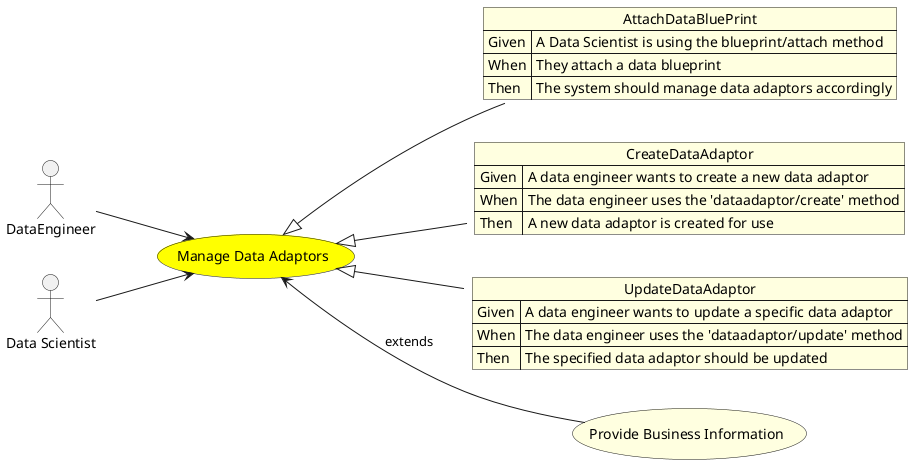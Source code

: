 @startuml


left to right direction

usecase "Manage Data Adaptors" as ManageDataAdaptors #yellow

Actor "DataEngineer" as DataEngineer

DataEngineer --> ManageDataAdaptors

Actor "Data Scientist" as DataScientist

DataScientist --> ManageDataAdaptors



json AttachDataBluePrint #lightyellow {
    "Given": "A Data Scientist is using the blueprint/attach method",
    "When": "They attach a data blueprint",
    "Then": "The system should manage data adaptors accordingly"
}

ManageDataAdaptors <|-- AttachDataBluePrint

json CreateDataAdaptor #lightyellow {
    "Given": "A data engineer wants to create a new data adaptor",
    "When": "The data engineer uses the &#39;dataadaptor/create&#39; method",
    "Then": "A new data adaptor is created for use"
}

ManageDataAdaptors <|-- CreateDataAdaptor

json UpdateDataAdaptor #lightyellow {
    "Given": "A data engineer wants to update a specific data adaptor",
    "When": "The data engineer uses the &#39;dataadaptor/update&#39; method",
    "Then": "The specified data adaptor should be updated"
}

ManageDataAdaptors <|-- UpdateDataAdaptor



usecase "Provide Business Information" as ProvideBusinessInformation #lightyellow

ManageDataAdaptors <-- ProvideBusinessInformation : extends







@enduml
